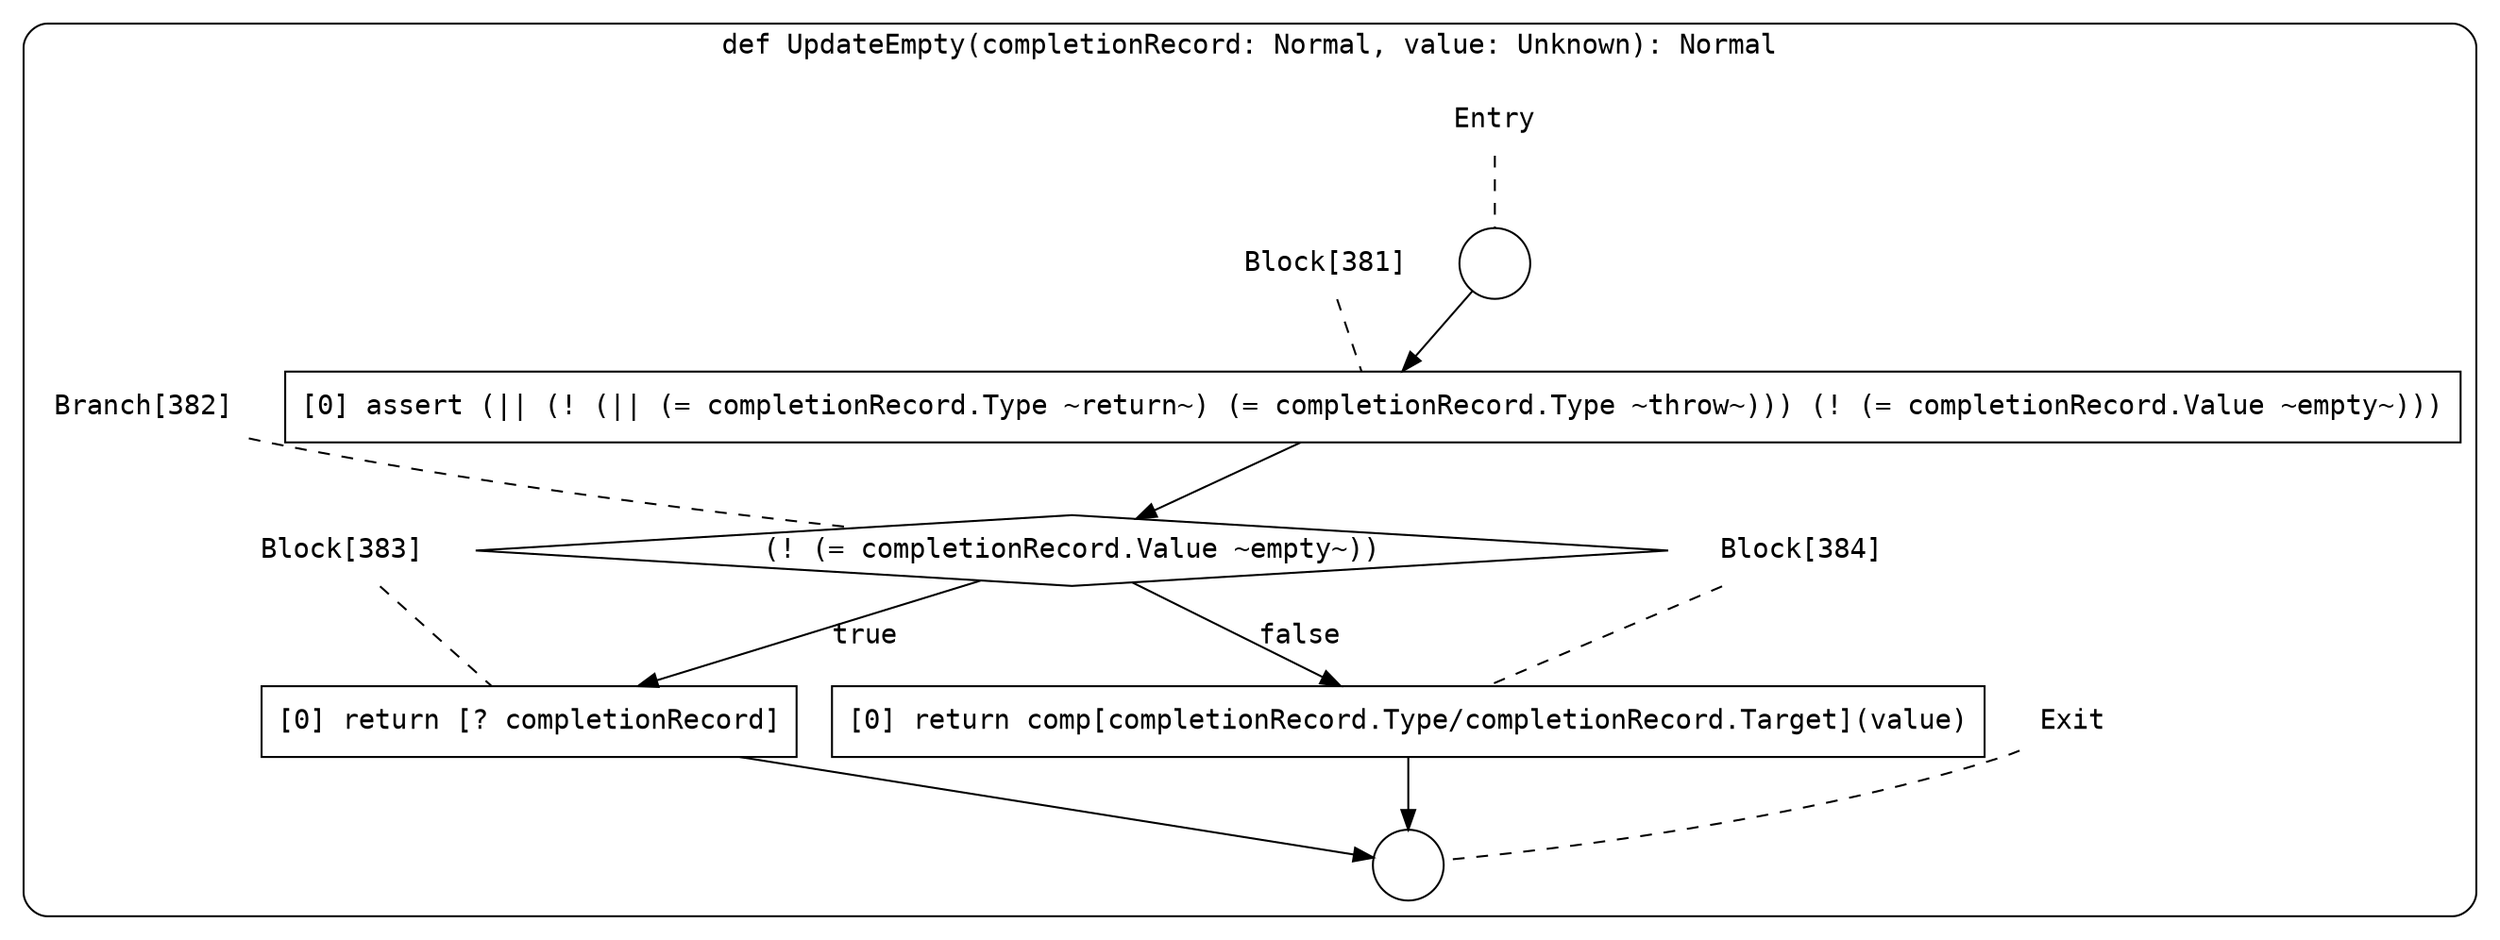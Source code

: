 digraph {
  graph [fontname = "Consolas"]
  node [fontname = "Consolas"]
  edge [fontname = "Consolas"]
  subgraph cluster57 {
    label = "def UpdateEmpty(completionRecord: Normal, value: Unknown): Normal"
    style = rounded
    cluster57_entry_name [shape=none, label=<<font color="black">Entry</font>>]
    cluster57_entry_name -> cluster57_entry [arrowhead=none, color="black", style=dashed]
    cluster57_entry [shape=circle label=" " color="black" fillcolor="white" style=filled]
    cluster57_entry -> node381 [color="black"]
    cluster57_exit_name [shape=none, label=<<font color="black">Exit</font>>]
    cluster57_exit_name -> cluster57_exit [arrowhead=none, color="black", style=dashed]
    cluster57_exit [shape=circle label=" " color="black" fillcolor="white" style=filled]
    node381_name [shape=none, label=<<font color="black">Block[381]</font>>]
    node381_name -> node381 [arrowhead=none, color="black", style=dashed]
    node381 [shape=box, label=<<font color="black">[0] assert (|| (! (|| (= completionRecord.Type ~return~) (= completionRecord.Type ~throw~))) (! (= completionRecord.Value ~empty~)))<BR ALIGN="LEFT"/></font>> color="black" fillcolor="white", style=filled]
    node381 -> node382 [color="black"]
    node382_name [shape=none, label=<<font color="black">Branch[382]</font>>]
    node382_name -> node382 [arrowhead=none, color="black", style=dashed]
    node382 [shape=diamond, label=<<font color="black">(! (= completionRecord.Value ~empty~))</font>> color="black" fillcolor="white", style=filled]
    node382 -> node383 [label=<<font color="black">true</font>> color="black"]
    node382 -> node384 [label=<<font color="black">false</font>> color="black"]
    node383_name [shape=none, label=<<font color="black">Block[383]</font>>]
    node383_name -> node383 [arrowhead=none, color="black", style=dashed]
    node383 [shape=box, label=<<font color="black">[0] return [? completionRecord]<BR ALIGN="LEFT"/></font>> color="black" fillcolor="white", style=filled]
    node383 -> cluster57_exit [color="black"]
    node384_name [shape=none, label=<<font color="black">Block[384]</font>>]
    node384_name -> node384 [arrowhead=none, color="black", style=dashed]
    node384 [shape=box, label=<<font color="black">[0] return comp[completionRecord.Type/completionRecord.Target](value)<BR ALIGN="LEFT"/></font>> color="black" fillcolor="white", style=filled]
    node384 -> cluster57_exit [color="black"]
  }
}